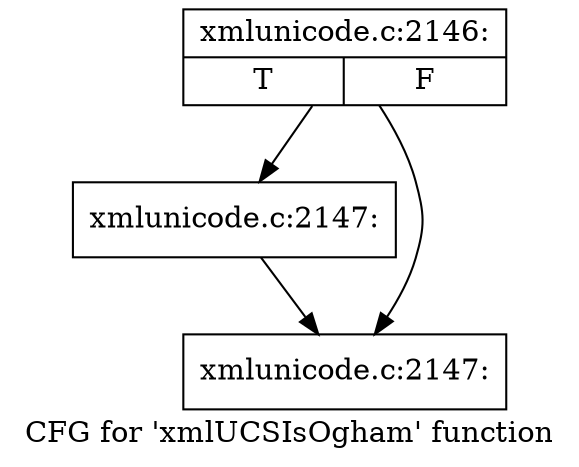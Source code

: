 digraph "CFG for 'xmlUCSIsOgham' function" {
	label="CFG for 'xmlUCSIsOgham' function";

	Node0x4e73570 [shape=record,label="{xmlunicode.c:2146:|{<s0>T|<s1>F}}"];
	Node0x4e73570 -> Node0x4e73b00;
	Node0x4e73570 -> Node0x4e73ab0;
	Node0x4e73b00 [shape=record,label="{xmlunicode.c:2147:}"];
	Node0x4e73b00 -> Node0x4e73ab0;
	Node0x4e73ab0 [shape=record,label="{xmlunicode.c:2147:}"];
}
